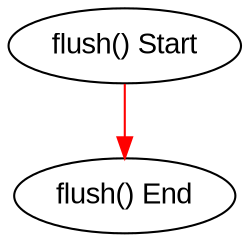 digraph flush {
    rankdir=TB;
    node [shape=box, fontname=Arial];
    edge [fontname=Arial];

    start [label="flush() Start", shape=ellipse];
    end [label="flush() End", shape=ellipse];
    
    start -> end [color=red, fontcolor=red];
}